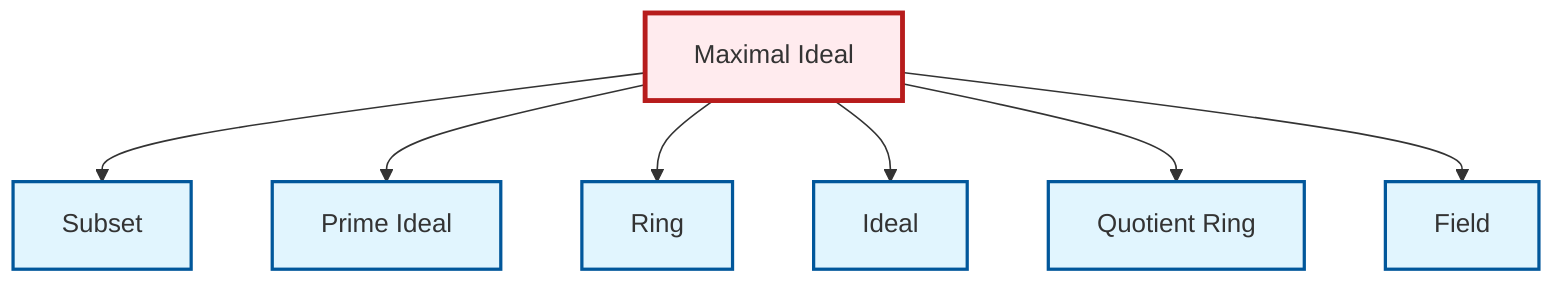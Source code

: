graph TD
    classDef definition fill:#e1f5fe,stroke:#01579b,stroke-width:2px
    classDef theorem fill:#f3e5f5,stroke:#4a148c,stroke-width:2px
    classDef axiom fill:#fff3e0,stroke:#e65100,stroke-width:2px
    classDef example fill:#e8f5e9,stroke:#1b5e20,stroke-width:2px
    classDef current fill:#ffebee,stroke:#b71c1c,stroke-width:3px
    def-ring["Ring"]:::definition
    def-field["Field"]:::definition
    def-quotient-ring["Quotient Ring"]:::definition
    def-maximal-ideal["Maximal Ideal"]:::definition
    def-prime-ideal["Prime Ideal"]:::definition
    def-ideal["Ideal"]:::definition
    def-subset["Subset"]:::definition
    def-maximal-ideal --> def-subset
    def-maximal-ideal --> def-prime-ideal
    def-maximal-ideal --> def-ring
    def-maximal-ideal --> def-ideal
    def-maximal-ideal --> def-quotient-ring
    def-maximal-ideal --> def-field
    class def-maximal-ideal current
